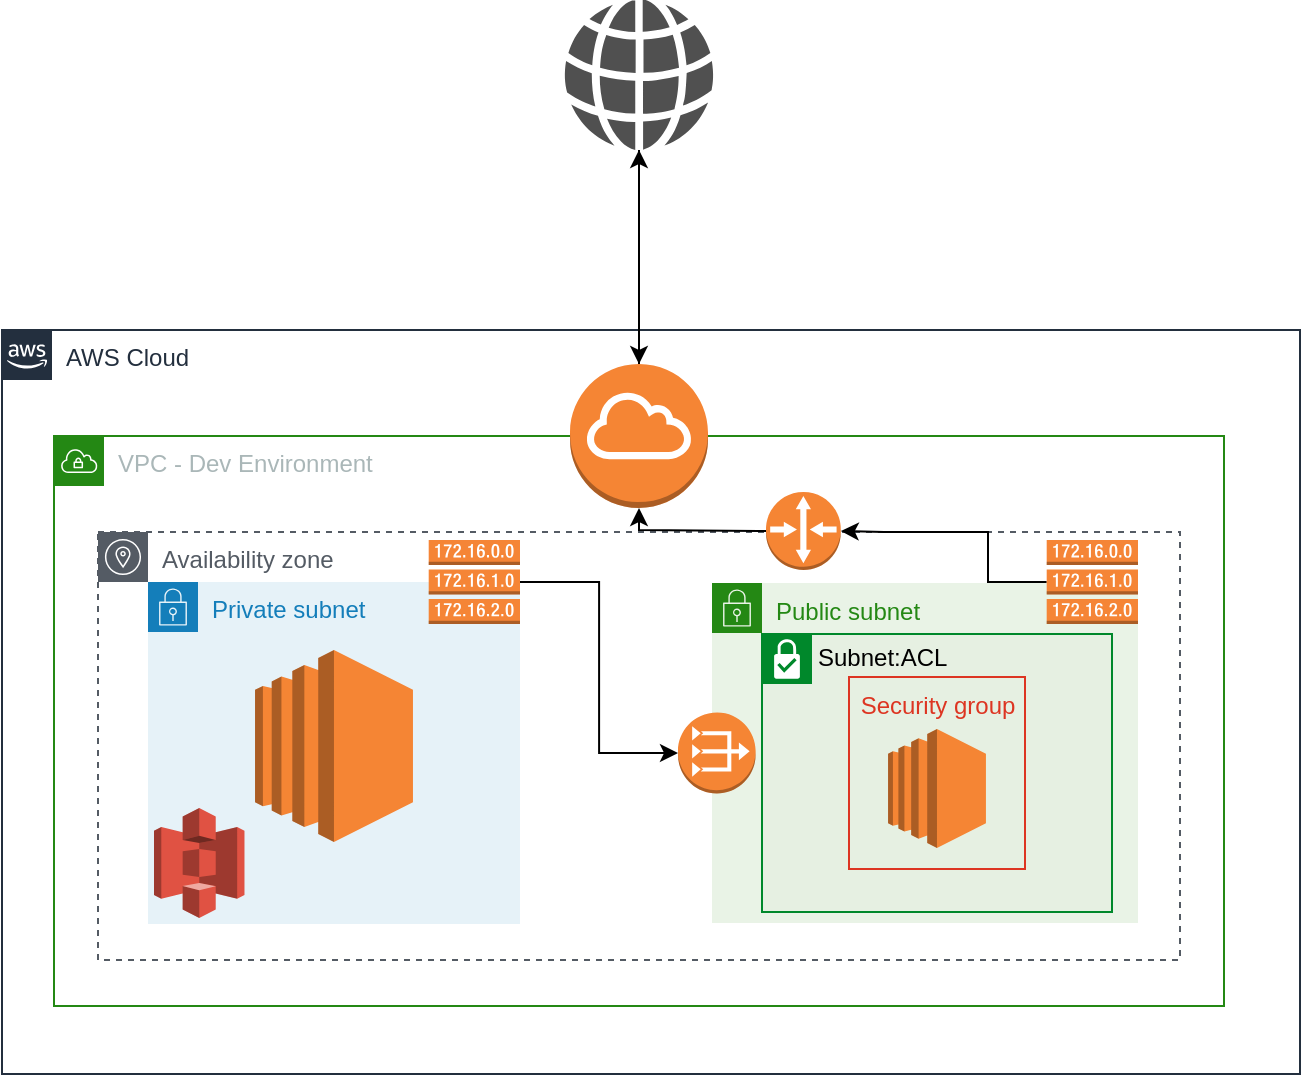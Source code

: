 <mxfile version="21.5.0" type="github">
  <diagram name="Page-1" id="VkN3Mp8k7b-EoUsN7H3i">
    <mxGraphModel dx="1000" dy="1709" grid="0" gridSize="10" guides="1" tooltips="1" connect="1" arrows="1" fold="1" page="1" pageScale="1" pageWidth="850" pageHeight="1100" math="0" shadow="0">
      <root>
        <mxCell id="0" />
        <mxCell id="1" parent="0" />
        <mxCell id="uFhvsVring2hGXd77Jwu-8" value="AWS Cloud" style="points=[[0,0],[0.25,0],[0.5,0],[0.75,0],[1,0],[1,0.25],[1,0.5],[1,0.75],[1,1],[0.75,1],[0.5,1],[0.25,1],[0,1],[0,0.75],[0,0.5],[0,0.25]];outlineConnect=0;gradientColor=none;html=1;whiteSpace=wrap;fontSize=12;fontStyle=0;container=0;pointerEvents=0;collapsible=0;recursiveResize=0;shape=mxgraph.aws4.group;grIcon=mxgraph.aws4.group_aws_cloud_alt;strokeColor=#232F3E;fillColor=none;verticalAlign=top;align=left;spacingLeft=30;fontColor=#232F3E;dashed=0;" vertex="1" parent="1">
          <mxGeometry width="649" height="372" as="geometry" />
        </mxCell>
        <mxCell id="uFhvsVring2hGXd77Jwu-20" value="" style="sketch=0;pointerEvents=1;shadow=0;dashed=0;html=1;strokeColor=none;fillColor=#505050;labelPosition=center;verticalLabelPosition=bottom;verticalAlign=top;outlineConnect=0;align=center;shape=mxgraph.office.concepts.globe_internet;" vertex="1" parent="1">
          <mxGeometry x="281" y="-165" width="75" height="75" as="geometry" />
        </mxCell>
        <mxCell id="uFhvsVring2hGXd77Jwu-22" style="edgeStyle=orthogonalEdgeStyle;rounded=0;orthogonalLoop=1;jettySize=auto;html=1;entryX=0.5;entryY=0;entryDx=0;entryDy=0;entryPerimeter=0;" edge="1" parent="1" source="uFhvsVring2hGXd77Jwu-20" target="uFhvsVring2hGXd77Jwu-19">
          <mxGeometry relative="1" as="geometry" />
        </mxCell>
        <mxCell id="uFhvsVring2hGXd77Jwu-21" style="edgeStyle=orthogonalEdgeStyle;rounded=0;orthogonalLoop=1;jettySize=auto;html=1;exitX=0.5;exitY=0;exitDx=0;exitDy=0;exitPerimeter=0;" edge="1" parent="1" source="uFhvsVring2hGXd77Jwu-19" target="uFhvsVring2hGXd77Jwu-20">
          <mxGeometry relative="1" as="geometry" />
        </mxCell>
        <mxCell id="uFhvsVring2hGXd77Jwu-9" value="VPC - Dev Environment" style="points=[[0,0],[0.25,0],[0.5,0],[0.75,0],[1,0],[1,0.25],[1,0.5],[1,0.75],[1,1],[0.75,1],[0.5,1],[0.25,1],[0,1],[0,0.75],[0,0.5],[0,0.25]];outlineConnect=0;gradientColor=none;html=1;whiteSpace=wrap;fontSize=12;fontStyle=0;container=0;pointerEvents=0;collapsible=0;recursiveResize=0;shape=mxgraph.aws4.group;grIcon=mxgraph.aws4.group_vpc;strokeColor=#248814;fillColor=none;verticalAlign=top;align=left;spacingLeft=30;fontColor=#AAB7B8;dashed=0;" vertex="1" parent="1">
          <mxGeometry x="26" y="53" width="585" height="285" as="geometry" />
        </mxCell>
        <mxCell id="uFhvsVring2hGXd77Jwu-13" value="Availability zone" style="sketch=0;outlineConnect=0;gradientColor=none;html=1;whiteSpace=wrap;fontSize=12;fontStyle=0;shape=mxgraph.aws4.group;grIcon=mxgraph.aws4.group_availability_zone;strokeColor=#545B64;fillColor=none;verticalAlign=top;align=left;spacingLeft=30;fontColor=#545B64;dashed=1;container=0;" vertex="1" parent="1">
          <mxGeometry x="48" y="101" width="541" height="214" as="geometry" />
        </mxCell>
        <mxCell id="uFhvsVring2hGXd77Jwu-12" value="Public subnet" style="points=[[0,0],[0.25,0],[0.5,0],[0.75,0],[1,0],[1,0.25],[1,0.5],[1,0.75],[1,1],[0.75,1],[0.5,1],[0.25,1],[0,1],[0,0.75],[0,0.5],[0,0.25]];outlineConnect=0;gradientColor=none;html=1;whiteSpace=wrap;fontSize=12;fontStyle=0;container=0;pointerEvents=0;collapsible=0;recursiveResize=0;shape=mxgraph.aws4.group;grIcon=mxgraph.aws4.group_security_group;grStroke=0;strokeColor=#248814;fillColor=#E9F3E6;verticalAlign=top;align=left;spacingLeft=30;fontColor=#248814;dashed=0;" vertex="1" parent="1">
          <mxGeometry x="355" y="126.5" width="213" height="170" as="geometry" />
        </mxCell>
        <mxCell id="uFhvsVring2hGXd77Jwu-15" value="Private subnet" style="points=[[0,0],[0.25,0],[0.5,0],[0.75,0],[1,0],[1,0.25],[1,0.5],[1,0.75],[1,1],[0.75,1],[0.5,1],[0.25,1],[0,1],[0,0.75],[0,0.5],[0,0.25]];outlineConnect=0;gradientColor=none;html=1;whiteSpace=wrap;fontSize=12;fontStyle=0;container=0;pointerEvents=0;collapsible=0;recursiveResize=0;shape=mxgraph.aws4.group;grIcon=mxgraph.aws4.group_security_group;grStroke=0;strokeColor=#147EBA;fillColor=#E6F2F8;verticalAlign=top;align=left;spacingLeft=30;fontColor=#147EBA;dashed=0;" vertex="1" parent="1">
          <mxGeometry x="73" y="126" width="186" height="171" as="geometry" />
        </mxCell>
        <mxCell id="uFhvsVring2hGXd77Jwu-19" value="" style="outlineConnect=0;dashed=0;verticalLabelPosition=bottom;verticalAlign=top;align=center;html=1;shape=mxgraph.aws3.internet_gateway;fillColor=#F58534;gradientColor=none;container=0;" vertex="1" parent="1">
          <mxGeometry x="284" y="17" width="69" height="72" as="geometry" />
        </mxCell>
        <mxCell id="uFhvsVring2hGXd77Jwu-25" value="" style="outlineConnect=0;dashed=0;verticalLabelPosition=bottom;verticalAlign=top;align=center;html=1;shape=mxgraph.aws3.s3;fillColor=#E05243;gradientColor=none;container=0;" vertex="1" parent="1">
          <mxGeometry x="76" y="239" width="45.24" height="55" as="geometry" />
        </mxCell>
        <mxCell id="uFhvsVring2hGXd77Jwu-16" value="" style="outlineConnect=0;dashed=0;verticalLabelPosition=bottom;verticalAlign=top;align=center;html=1;shape=mxgraph.aws3.ec2;fillColor=#F58534;gradientColor=none;container=0;" vertex="1" parent="1">
          <mxGeometry x="126.52" y="160" width="78.96" height="96" as="geometry" />
        </mxCell>
        <mxCell id="uFhvsVring2hGXd77Jwu-31" style="edgeStyle=orthogonalEdgeStyle;rounded=0;orthogonalLoop=1;jettySize=auto;html=1;exitX=0;exitY=0.5;exitDx=0;exitDy=0;exitPerimeter=0;entryX=0.5;entryY=1;entryDx=0;entryDy=0;entryPerimeter=0;" edge="1" parent="1" source="uFhvsVring2hGXd77Jwu-37" target="uFhvsVring2hGXd77Jwu-19">
          <mxGeometry relative="1" as="geometry">
            <Array as="points">
              <mxPoint x="378" y="100" />
              <mxPoint x="318" y="100" />
            </Array>
          </mxGeometry>
        </mxCell>
        <mxCell id="uFhvsVring2hGXd77Jwu-24" value="" style="outlineConnect=0;dashed=0;verticalLabelPosition=bottom;verticalAlign=top;align=center;html=1;shape=mxgraph.aws3.route_table;fillColor=#F58536;gradientColor=none;container=0;" vertex="1" parent="1">
          <mxGeometry x="213.35" y="105" width="45.65" height="42" as="geometry" />
        </mxCell>
        <mxCell id="uFhvsVring2hGXd77Jwu-30" style="edgeStyle=orthogonalEdgeStyle;rounded=0;orthogonalLoop=1;jettySize=auto;html=1;exitX=1;exitY=0.5;exitDx=0;exitDy=0;exitPerimeter=0;entryX=0;entryY=0.5;entryDx=0;entryDy=0;entryPerimeter=0;" edge="1" parent="1" source="uFhvsVring2hGXd77Jwu-24" target="uFhvsVring2hGXd77Jwu-26">
          <mxGeometry relative="1" as="geometry" />
        </mxCell>
        <mxCell id="uFhvsVring2hGXd77Jwu-38" value="" style="edgeStyle=orthogonalEdgeStyle;rounded=0;orthogonalLoop=1;jettySize=auto;html=1;exitX=0;exitY=0.5;exitDx=0;exitDy=0;exitPerimeter=0;entryX=1;entryY=0.5;entryDx=0;entryDy=0;entryPerimeter=0;" edge="1" parent="1" source="uFhvsVring2hGXd77Jwu-23" target="uFhvsVring2hGXd77Jwu-37">
          <mxGeometry relative="1" as="geometry">
            <mxPoint x="522" y="126" as="sourcePoint" />
            <mxPoint x="319" y="89" as="targetPoint" />
            <Array as="points">
              <mxPoint x="493" y="126" />
              <mxPoint x="493" y="101" />
              <mxPoint x="441" y="101" />
            </Array>
          </mxGeometry>
        </mxCell>
        <mxCell id="uFhvsVring2hGXd77Jwu-37" value="" style="outlineConnect=0;dashed=0;verticalLabelPosition=bottom;verticalAlign=top;align=center;html=1;shape=mxgraph.aws3.router;fillColor=#F58534;gradientColor=none;" vertex="1" parent="1">
          <mxGeometry x="382" y="81" width="37.38" height="39" as="geometry" />
        </mxCell>
        <mxCell id="uFhvsVring2hGXd77Jwu-39" value="Subnet:ACL" style="shape=mxgraph.ibm.box;prType=subnet;fontStyle=0;verticalAlign=top;align=left;spacingLeft=32;spacingTop=4;fillColor=#E6F0E2;rounded=0;whiteSpace=wrap;html=1;strokeColor=#00882B;strokeWidth=1;dashed=0;container=1;spacing=-4;collapsible=0;expand=0;recursiveResize=0;" vertex="1" parent="1">
          <mxGeometry x="380" y="152" width="175" height="139" as="geometry" />
        </mxCell>
        <mxCell id="uFhvsVring2hGXd77Jwu-17" value="" style="outlineConnect=0;dashed=0;verticalLabelPosition=bottom;verticalAlign=top;align=center;html=1;shape=mxgraph.aws3.ec2;fillColor=#F58534;gradientColor=none;container=0;" vertex="1" parent="uFhvsVring2hGXd77Jwu-39">
          <mxGeometry x="63.03" y="47.5" width="48.94" height="59.5" as="geometry" />
        </mxCell>
        <mxCell id="uFhvsVring2hGXd77Jwu-35" value="Security group" style="fillColor=none;strokeColor=#DD3522;verticalAlign=top;fontStyle=0;fontColor=#DD3522;whiteSpace=wrap;html=1;" vertex="1" parent="uFhvsVring2hGXd77Jwu-39">
          <mxGeometry x="43.5" y="21.5" width="88" height="96" as="geometry" />
        </mxCell>
        <mxCell id="uFhvsVring2hGXd77Jwu-23" value="" style="outlineConnect=0;dashed=0;verticalLabelPosition=bottom;verticalAlign=top;align=center;html=1;shape=mxgraph.aws3.route_table;fillColor=#F58536;gradientColor=none;container=0;" vertex="1" parent="1">
          <mxGeometry x="522.35" y="105" width="45.65" height="42" as="geometry" />
        </mxCell>
        <mxCell id="uFhvsVring2hGXd77Jwu-26" value="" style="outlineConnect=0;dashed=0;verticalLabelPosition=bottom;verticalAlign=top;align=center;html=1;shape=mxgraph.aws3.vpc_nat_gateway;fillColor=#F58534;gradientColor=none;container=0;" vertex="1" parent="1">
          <mxGeometry x="338" y="191.25" width="38.81" height="40.5" as="geometry" />
        </mxCell>
      </root>
    </mxGraphModel>
  </diagram>
</mxfile>

